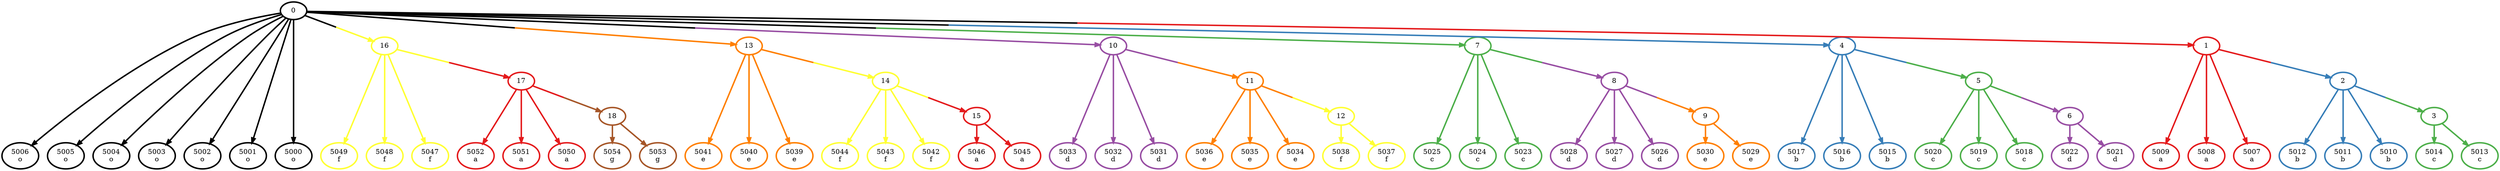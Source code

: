 digraph T {
	{
		rank=same
		73 [penwidth=3,colorscheme=set19,color=7,label="5054\ng"]
		72 [penwidth=3,colorscheme=set19,color=7,label="5053\ng"]
		71 [penwidth=3,colorscheme=set19,color=1,label="5052\na"]
		70 [penwidth=3,colorscheme=set19,color=1,label="5051\na"]
		69 [penwidth=3,colorscheme=set19,color=1,label="5050\na"]
		67 [penwidth=3,colorscheme=set19,color=6,label="5049\nf"]
		66 [penwidth=3,colorscheme=set19,color=6,label="5048\nf"]
		65 [penwidth=3,colorscheme=set19,color=6,label="5047\nf"]
		63 [penwidth=3,colorscheme=set19,color=1,label="5046\na"]
		62 [penwidth=3,colorscheme=set19,color=1,label="5045\na"]
		61 [penwidth=3,colorscheme=set19,color=6,label="5044\nf"]
		60 [penwidth=3,colorscheme=set19,color=6,label="5043\nf"]
		59 [penwidth=3,colorscheme=set19,color=6,label="5042\nf"]
		57 [penwidth=3,colorscheme=set19,color=5,label="5041\ne"]
		56 [penwidth=3,colorscheme=set19,color=5,label="5040\ne"]
		55 [penwidth=3,colorscheme=set19,color=5,label="5039\ne"]
		53 [penwidth=3,colorscheme=set19,color=6,label="5038\nf"]
		52 [penwidth=3,colorscheme=set19,color=6,label="5037\nf"]
		51 [penwidth=3,colorscheme=set19,color=5,label="5036\ne"]
		50 [penwidth=3,colorscheme=set19,color=5,label="5035\ne"]
		49 [penwidth=3,colorscheme=set19,color=5,label="5034\ne"]
		47 [penwidth=3,colorscheme=set19,color=4,label="5033\nd"]
		46 [penwidth=3,colorscheme=set19,color=4,label="5032\nd"]
		45 [penwidth=3,colorscheme=set19,color=4,label="5031\nd"]
		43 [penwidth=3,colorscheme=set19,color=5,label="5030\ne"]
		42 [penwidth=3,colorscheme=set19,color=5,label="5029\ne"]
		41 [penwidth=3,colorscheme=set19,color=4,label="5028\nd"]
		40 [penwidth=3,colorscheme=set19,color=4,label="5027\nd"]
		39 [penwidth=3,colorscheme=set19,color=4,label="5026\nd"]
		37 [penwidth=3,colorscheme=set19,color=3,label="5025\nc"]
		36 [penwidth=3,colorscheme=set19,color=3,label="5024\nc"]
		35 [penwidth=3,colorscheme=set19,color=3,label="5023\nc"]
		33 [penwidth=3,colorscheme=set19,color=4,label="5022\nd"]
		32 [penwidth=3,colorscheme=set19,color=4,label="5021\nd"]
		31 [penwidth=3,colorscheme=set19,color=3,label="5020\nc"]
		30 [penwidth=3,colorscheme=set19,color=3,label="5019\nc"]
		29 [penwidth=3,colorscheme=set19,color=3,label="5018\nc"]
		27 [penwidth=3,colorscheme=set19,color=2,label="5017\nb"]
		26 [penwidth=3,colorscheme=set19,color=2,label="5016\nb"]
		25 [penwidth=3,colorscheme=set19,color=2,label="5015\nb"]
		23 [penwidth=3,colorscheme=set19,color=3,label="5014\nc"]
		22 [penwidth=3,colorscheme=set19,color=3,label="5013\nc"]
		21 [penwidth=3,colorscheme=set19,color=2,label="5012\nb"]
		20 [penwidth=3,colorscheme=set19,color=2,label="5011\nb"]
		19 [penwidth=3,colorscheme=set19,color=2,label="5010\nb"]
		17 [penwidth=3,colorscheme=set19,color=1,label="5009\na"]
		16 [penwidth=3,colorscheme=set19,color=1,label="5008\na"]
		15 [penwidth=3,colorscheme=set19,color=1,label="5007\na"]
		13 [penwidth=3,colorscheme=set19,color=-115663697,label="5006\no"]
		12 [penwidth=3,colorscheme=set19,color=-115663697,label="5005\no"]
		11 [penwidth=3,colorscheme=set19,color=-115663697,label="5004\no"]
		10 [penwidth=3,colorscheme=set19,color=-115663697,label="5003\no"]
		9 [penwidth=3,colorscheme=set19,color=-115663697,label="5002\no"]
		8 [penwidth=3,colorscheme=set19,color=-115663697,label="5001\no"]
		7 [penwidth=3,colorscheme=set19,color=-115663697,label="5000\no"]
	}
	68 [penwidth=3,colorscheme=set19,color=7,label="18"]
	64 [penwidth=3,colorscheme=set19,color=1,label="17"]
	58 [penwidth=3,colorscheme=set19,color=1,label="15"]
	54 [penwidth=3,colorscheme=set19,color=6,label="14"]
	48 [penwidth=3,colorscheme=set19,color=6,label="12"]
	44 [penwidth=3,colorscheme=set19,color=5,label="11"]
	38 [penwidth=3,colorscheme=set19,color=5,label="9"]
	34 [penwidth=3,colorscheme=set19,color=4,label="8"]
	28 [penwidth=3,colorscheme=set19,color=4,label="6"]
	24 [penwidth=3,colorscheme=set19,color=3,label="5"]
	18 [penwidth=3,colorscheme=set19,color=3,label="3"]
	14 [penwidth=3,colorscheme=set19,color=2,label="2"]
	6 [penwidth=3,colorscheme=set19,color=6,label="16"]
	5 [penwidth=3,colorscheme=set19,color=5,label="13"]
	4 [penwidth=3,colorscheme=set19,color=4,label="10"]
	3 [penwidth=3,colorscheme=set19,color=3,label="7"]
	2 [penwidth=3,colorscheme=set19,color=2,label="4"]
	1 [penwidth=3,colorscheme=set19,color=1,label="1"]
	0 [penwidth=3,colorscheme=set19,color=-115663697,label="0"]
	68 -> 73 [penwidth=3,colorscheme=set19,color=7]
	68 -> 72 [penwidth=3,colorscheme=set19,color=7]
	64 -> 71 [penwidth=3,colorscheme=set19,color=1]
	64 -> 70 [penwidth=3,colorscheme=set19,color=1]
	64 -> 69 [penwidth=3,colorscheme=set19,color=1]
	64 -> 68 [penwidth=3,colorscheme=set19,color="1;0.5:7"]
	58 -> 63 [penwidth=3,colorscheme=set19,color=1]
	58 -> 62 [penwidth=3,colorscheme=set19,color=1]
	54 -> 61 [penwidth=3,colorscheme=set19,color=6]
	54 -> 60 [penwidth=3,colorscheme=set19,color=6]
	54 -> 59 [penwidth=3,colorscheme=set19,color=6]
	54 -> 58 [penwidth=3,colorscheme=set19,color="6;0.5:1"]
	48 -> 53 [penwidth=3,colorscheme=set19,color=6]
	48 -> 52 [penwidth=3,colorscheme=set19,color=6]
	44 -> 51 [penwidth=3,colorscheme=set19,color=5]
	44 -> 50 [penwidth=3,colorscheme=set19,color=5]
	44 -> 49 [penwidth=3,colorscheme=set19,color=5]
	44 -> 48 [penwidth=3,colorscheme=set19,color="5;0.5:6"]
	38 -> 43 [penwidth=3,colorscheme=set19,color=5]
	38 -> 42 [penwidth=3,colorscheme=set19,color=5]
	34 -> 41 [penwidth=3,colorscheme=set19,color=4]
	34 -> 40 [penwidth=3,colorscheme=set19,color=4]
	34 -> 39 [penwidth=3,colorscheme=set19,color=4]
	34 -> 38 [penwidth=3,colorscheme=set19,color="4;0.5:5"]
	28 -> 33 [penwidth=3,colorscheme=set19,color=4]
	28 -> 32 [penwidth=3,colorscheme=set19,color=4]
	24 -> 31 [penwidth=3,colorscheme=set19,color=3]
	24 -> 30 [penwidth=3,colorscheme=set19,color=3]
	24 -> 29 [penwidth=3,colorscheme=set19,color=3]
	24 -> 28 [penwidth=3,colorscheme=set19,color="3;0.5:4"]
	18 -> 23 [penwidth=3,colorscheme=set19,color=3]
	18 -> 22 [penwidth=3,colorscheme=set19,color=3]
	14 -> 21 [penwidth=3,colorscheme=set19,color=2]
	14 -> 20 [penwidth=3,colorscheme=set19,color=2]
	14 -> 19 [penwidth=3,colorscheme=set19,color=2]
	14 -> 18 [penwidth=3,colorscheme=set19,color="2;0.5:3"]
	6 -> 67 [penwidth=3,colorscheme=set19,color=6]
	6 -> 66 [penwidth=3,colorscheme=set19,color=6]
	6 -> 65 [penwidth=3,colorscheme=set19,color=6]
	6 -> 64 [penwidth=3,colorscheme=set19,color="6;0.5:1"]
	5 -> 57 [penwidth=3,colorscheme=set19,color=5]
	5 -> 56 [penwidth=3,colorscheme=set19,color=5]
	5 -> 55 [penwidth=3,colorscheme=set19,color=5]
	5 -> 54 [penwidth=3,colorscheme=set19,color="5;0.5:6"]
	4 -> 47 [penwidth=3,colorscheme=set19,color=4]
	4 -> 46 [penwidth=3,colorscheme=set19,color=4]
	4 -> 45 [penwidth=3,colorscheme=set19,color=4]
	4 -> 44 [penwidth=3,colorscheme=set19,color="4;0.5:5"]
	3 -> 37 [penwidth=3,colorscheme=set19,color=3]
	3 -> 36 [penwidth=3,colorscheme=set19,color=3]
	3 -> 35 [penwidth=3,colorscheme=set19,color=3]
	3 -> 34 [penwidth=3,colorscheme=set19,color="3;0.5:4"]
	2 -> 27 [penwidth=3,colorscheme=set19,color=2]
	2 -> 26 [penwidth=3,colorscheme=set19,color=2]
	2 -> 25 [penwidth=3,colorscheme=set19,color=2]
	2 -> 24 [penwidth=3,colorscheme=set19,color="2;0.5:3"]
	1 -> 17 [penwidth=3,colorscheme=set19,color=1]
	1 -> 16 [penwidth=3,colorscheme=set19,color=1]
	1 -> 15 [penwidth=3,colorscheme=set19,color=1]
	1 -> 14 [penwidth=3,colorscheme=set19,color="1;0.5:2"]
	0 -> 13 [penwidth=3,colorscheme=set19,color=-115663697]
	0 -> 12 [penwidth=3,colorscheme=set19,color=-115663697]
	0 -> 11 [penwidth=3,colorscheme=set19,color=-115663697]
	0 -> 10 [penwidth=3,colorscheme=set19,color=-115663697]
	0 -> 9 [penwidth=3,colorscheme=set19,color=-115663697]
	0 -> 8 [penwidth=3,colorscheme=set19,color=-115663697]
	0 -> 7 [penwidth=3,colorscheme=set19,color=-115663697]
	0 -> 6 [penwidth=3,colorscheme=set19,color="-115663697;0.5:6"]
	0 -> 5 [penwidth=3,colorscheme=set19,color="-115663697;0.5:5"]
	0 -> 4 [penwidth=3,colorscheme=set19,color="-115663697;0.5:4"]
	0 -> 3 [penwidth=3,colorscheme=set19,color="-115663697;0.5:3"]
	0 -> 2 [penwidth=3,colorscheme=set19,color="-115663697;0.5:2"]
	0 -> 1 [penwidth=3,colorscheme=set19,color="-115663697;0.5:1"]
}
